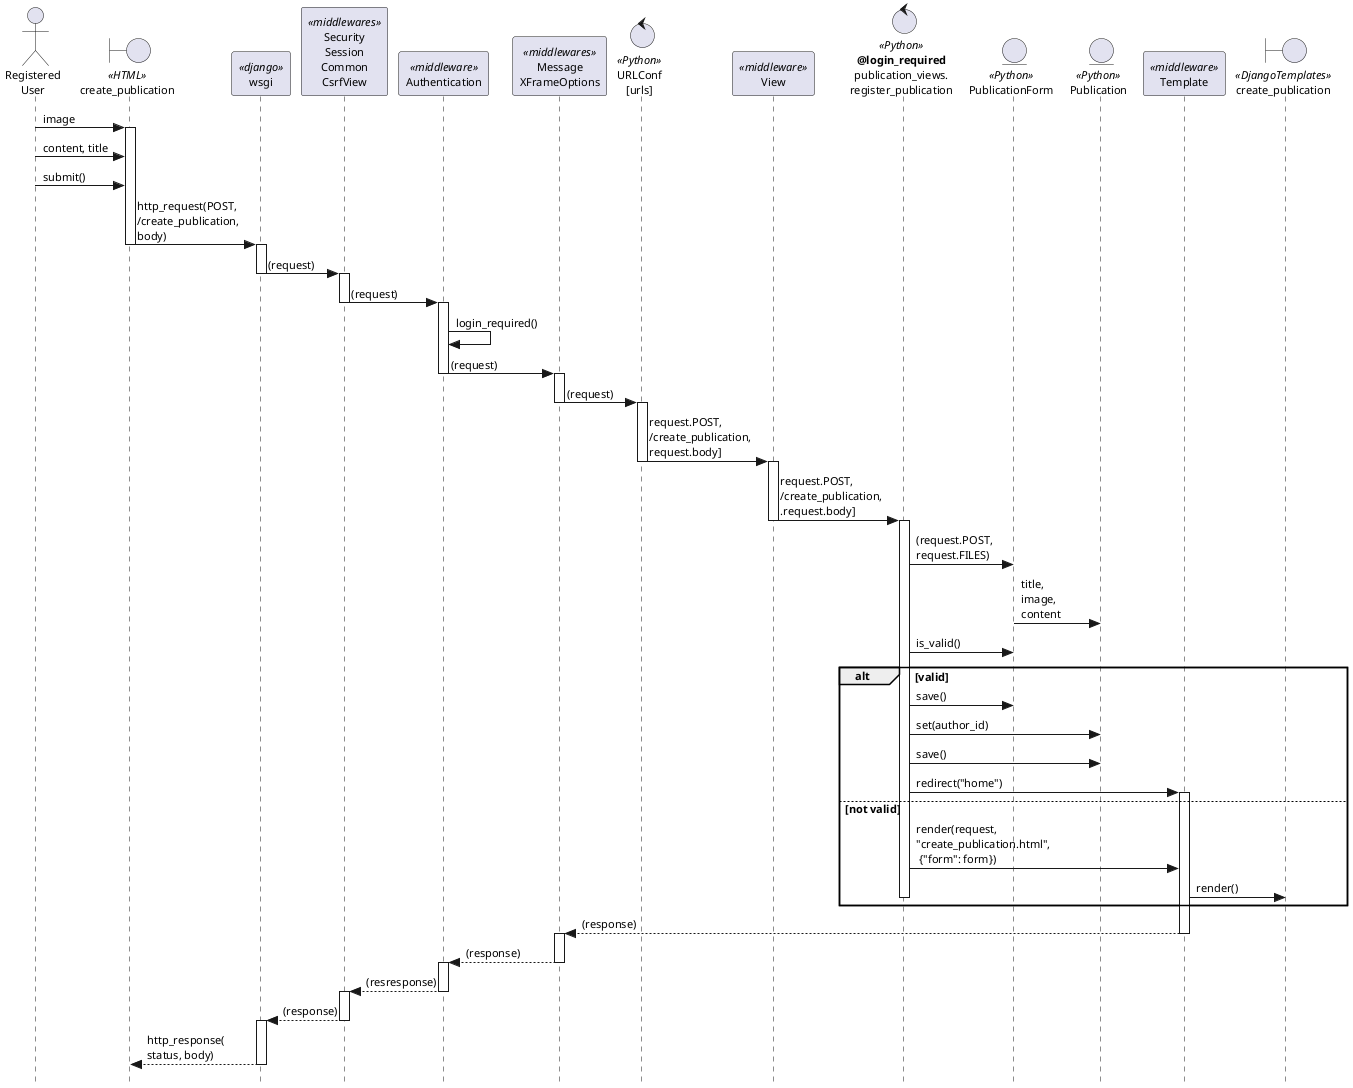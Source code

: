 @startuml
skinparam style strictuml
skinparam defaultFontSize 11
skinparam stereotypePosition top

actor "Registered\nUser" as UserReg

boundary "create_publication" as PublicationHtml << HTML >>

participant wsgi << django >>

participant "Security\nSession\nCommon\nCsrfView" as md1 << middlewares >>
participant "Authentication" as md5 << middleware >>
participant "Message\nXFrameOptions" as md6 << middlewares >>

control "URLConf\n[urls]" as urls << Python >>
participant "View" as view << middleware >>

control "<b>@login_required</b>\npublication_views.\nregister_publication" as CreatePublicationController << Python >>

entity PublicationForm << Python >>
entity Publication << Python >>

participant "Template" as template << middleware >>
boundary "create_publication" as PublicationDetailView << DjangoTemplates >>

UserReg -> PublicationHtml: image
activate PublicationHtml
UserReg -> PublicationHtml: content, title
UserReg -> PublicationHtml: submit()
PublicationHtml -> wsgi: http_request(POST,\n/create_publication,\nbody)
deactivate PublicationHtml
activate wsgi
wsgi -> md1: (request)
deactivate wsgi
activate md1
md1 -> md5: (request)
deactivate md1
activate md5
md5 -> md5: login_required()
md5 -> md6: (request)
deactivate md5
activate md6
md6 -> urls: (request)
deactivate md6
activate urls
urls -> view : request.POST,\n/create_publication,\nrequest.body]
deactivate urls
activate view
view -> CreatePublicationController: request.POST,\n/create_publication,\n.request.body]
deactivate view
activate CreatePublicationController
CreatePublicationController -> PublicationForm: (request.POST,\nrequest.FILES)
PublicationForm -> Publication: title,\nimage,\ncontent
CreatePublicationController -> PublicationForm: is_valid()
alt valid
    CreatePublicationController -> PublicationForm: save()
    CreatePublicationController -> Publication: set(author_id)
    CreatePublicationController -> Publication: save()
    CreatePublicationController -> template: redirect("home")
    activate template
else not valid
    CreatePublicationController -> template: render(request,\n"create_publication.html",\n {"form": form})
    template -> PublicationDetailView : render()
    deactivate CreatePublicationController
end
template --> md6: (response)
deactivate template
activate md6
md6 --> md5: (response)
deactivate md6
activate md5
md5 --> md1: (resresponse)
deactivate md5
activate md1
md1 --> wsgi: (response)
deactivate md1
activate wsgi
wsgi --> PublicationHtml: http_response(\nstatus, body)
deactivate wsgi
@enduml